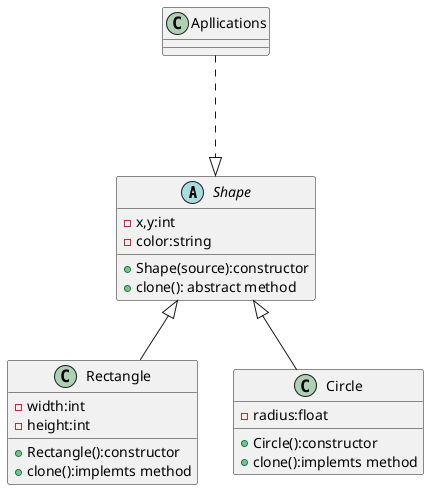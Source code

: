 @startuml
'https://plantuml.com/class-diagram

abstract class Shape{
- x,y:int
- color:string
+ Shape(source):constructor
+ clone(): abstract method
}
class Rectangle extends Shape{
 - width:int
 - height:int
 + Rectangle():constructor
 + clone():implemts method
}
class Circle extends Shape{
- radius:float
+ Circle():constructor
+ clone():implemts method
}

class Apllications{

}

Apllications ...|> Shape

@enduml